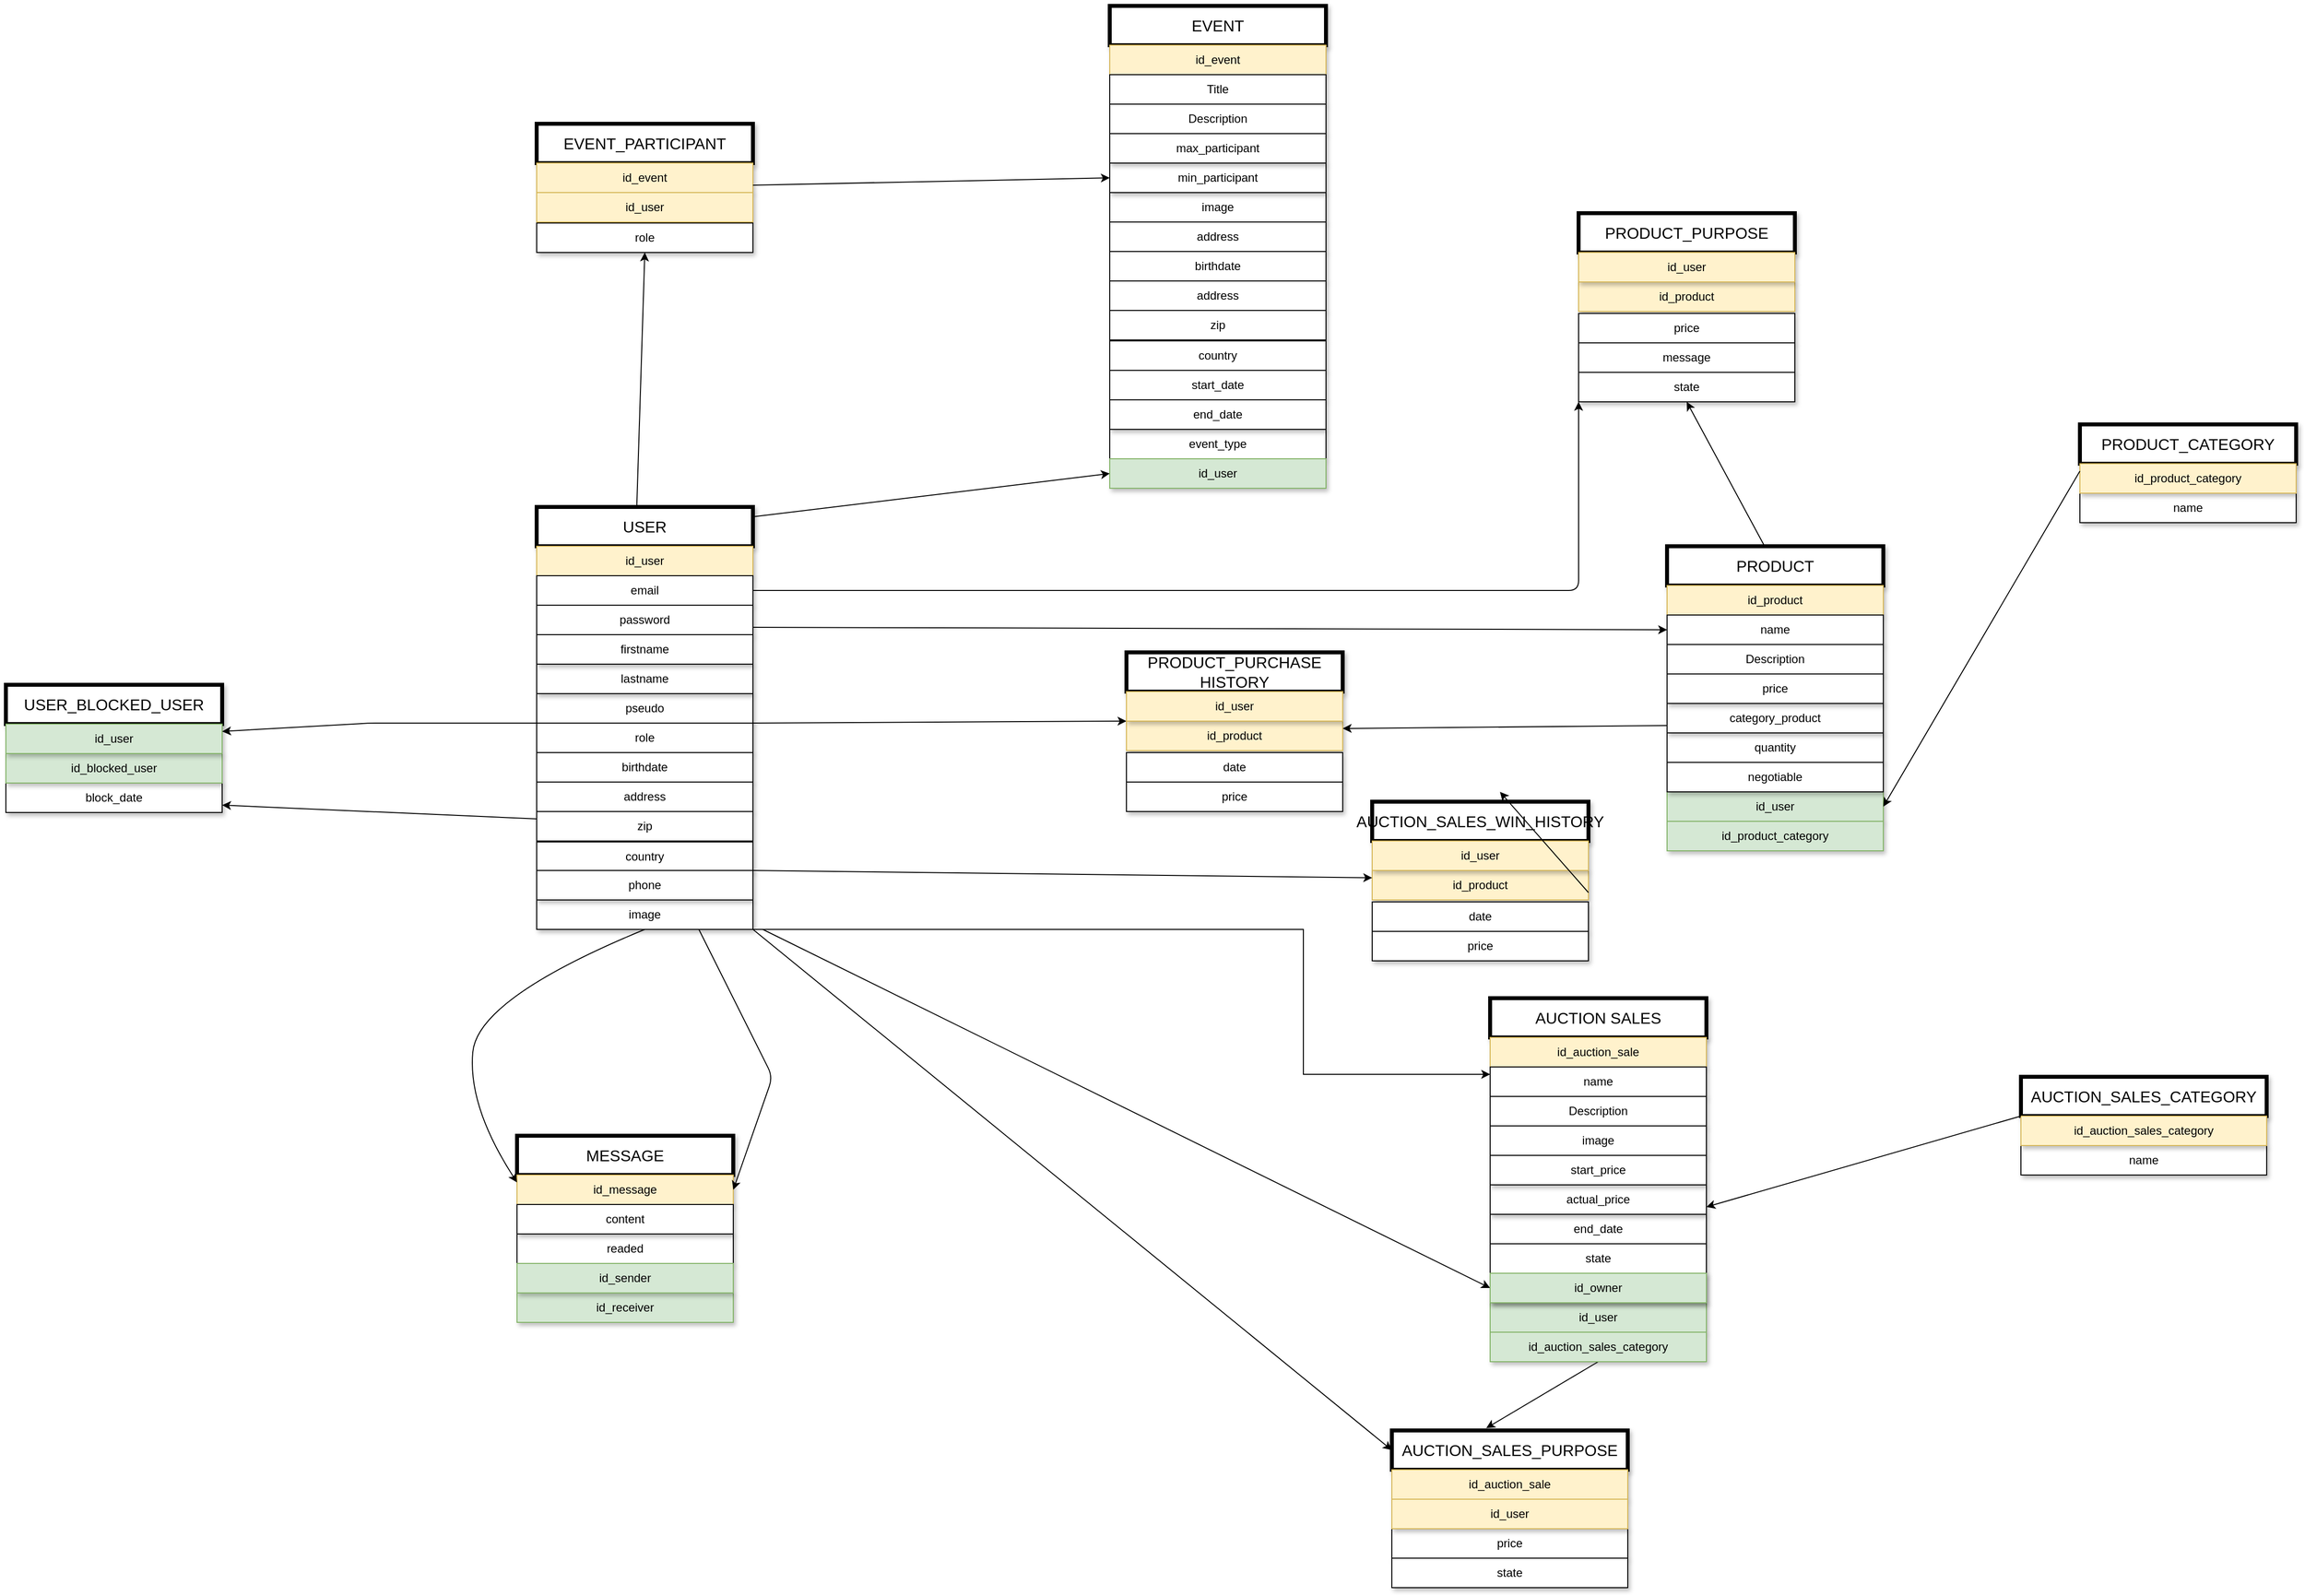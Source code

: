 <mxfile version="14.8.4" type="device"><diagram id="m1IcjvHiyg7mccm77Lt3" name="Page-1"><mxGraphModel dx="3985" dy="3019" grid="1" gridSize="10" guides="1" tooltips="1" connect="1" arrows="1" fold="1" page="1" pageScale="1" pageWidth="827" pageHeight="1169" math="0" shadow="0"><root><mxCell id="0"/><mxCell id="1" parent="0"/><mxCell id="6OERLZacnBWp6hnTtY0B-1" value="&lt;font style=&quot;font-size: 16px&quot;&gt;USER&lt;/font&gt;" style="whiteSpace=wrap;html=1;rounded=0;shadow=1;sketch=0;glass=0;strokeWidth=4;" parent="1" vertex="1"><mxGeometry x="-1410" y="-980" width="220" height="40" as="geometry"/></mxCell><mxCell id="6OERLZacnBWp6hnTtY0B-2" value="id_user" style="rounded=0;whiteSpace=wrap;html=1;shadow=1;glass=0;sketch=0;strokeWidth=1;fillColor=#fff2cc;strokeColor=#d6b656;" parent="1" vertex="1"><mxGeometry x="-1410" y="-940" width="220" height="30" as="geometry"/></mxCell><mxCell id="6OERLZacnBWp6hnTtY0B-3" value="pseudo" style="rounded=0;whiteSpace=wrap;html=1;shadow=1;glass=0;sketch=0;strokeWidth=1;" parent="1" vertex="1"><mxGeometry x="-1410" y="-790" width="220" height="30" as="geometry"/></mxCell><mxCell id="6OERLZacnBWp6hnTtY0B-4" value="lastname" style="rounded=0;whiteSpace=wrap;html=1;shadow=1;glass=0;sketch=0;strokeWidth=1;" parent="1" vertex="1"><mxGeometry x="-1410" y="-820" width="220" height="30" as="geometry"/></mxCell><mxCell id="6OERLZacnBWp6hnTtY0B-5" value="email" style="rounded=0;whiteSpace=wrap;html=1;shadow=1;glass=0;sketch=0;strokeWidth=1;" parent="1" vertex="1"><mxGeometry x="-1410" y="-910" width="220" height="30" as="geometry"/></mxCell><mxCell id="6OERLZacnBWp6hnTtY0B-6" value="password" style="rounded=0;whiteSpace=wrap;html=1;shadow=1;glass=0;sketch=0;strokeWidth=1;" parent="1" vertex="1"><mxGeometry x="-1410" y="-880" width="220" height="30" as="geometry"/></mxCell><mxCell id="6OERLZacnBWp6hnTtY0B-7" value="firstname" style="rounded=0;whiteSpace=wrap;html=1;shadow=1;glass=0;sketch=0;strokeWidth=1;" parent="1" vertex="1"><mxGeometry x="-1410" y="-850" width="220" height="30" as="geometry"/></mxCell><mxCell id="6OERLZacnBWp6hnTtY0B-8" value="role" style="rounded=0;whiteSpace=wrap;html=1;shadow=1;glass=0;sketch=0;strokeWidth=1;" parent="1" vertex="1"><mxGeometry x="-1410" y="-760" width="220" height="30" as="geometry"/></mxCell><mxCell id="6OERLZacnBWp6hnTtY0B-9" value="image" style="rounded=0;whiteSpace=wrap;html=1;shadow=1;glass=0;sketch=0;strokeWidth=1;" parent="1" vertex="1"><mxGeometry x="-1410" y="-580" width="220" height="30" as="geometry"/></mxCell><mxCell id="6OERLZacnBWp6hnTtY0B-10" value="birthdate" style="rounded=0;whiteSpace=wrap;html=1;shadow=1;glass=0;sketch=0;strokeWidth=1;" parent="1" vertex="1"><mxGeometry x="-1410" y="-730" width="220" height="30" as="geometry"/></mxCell><mxCell id="6OERLZacnBWp6hnTtY0B-11" value="address" style="rounded=0;whiteSpace=wrap;html=1;shadow=1;glass=0;sketch=0;strokeWidth=1;" parent="1" vertex="1"><mxGeometry x="-1410" y="-700" width="220" height="30" as="geometry"/></mxCell><mxCell id="6OERLZacnBWp6hnTtY0B-80" style="edgeStyle=orthogonalEdgeStyle;rounded=0;orthogonalLoop=1;jettySize=auto;html=1;exitX=1;exitY=0.25;exitDx=0;exitDy=0;entryX=0;entryY=0.25;entryDx=0;entryDy=0;" parent="1" source="6OERLZacnBWp6hnTtY0B-12" target="6OERLZacnBWp6hnTtY0B-45" edge="1"><mxGeometry relative="1" as="geometry"><Array as="points"><mxPoint x="-1190" y="-550"/><mxPoint x="-630" y="-550"/><mxPoint x="-630" y="-402"/></Array></mxGeometry></mxCell><mxCell id="6OERLZacnBWp6hnTtY0B-12" value="zip" style="rounded=0;whiteSpace=wrap;html=1;shadow=1;glass=0;sketch=0;strokeWidth=1;" parent="1" vertex="1"><mxGeometry x="-1410" y="-670" width="220" height="30" as="geometry"/></mxCell><mxCell id="6OERLZacnBWp6hnTtY0B-13" value="country" style="rounded=0;whiteSpace=wrap;html=1;shadow=1;glass=0;sketch=0;strokeWidth=1;" parent="1" vertex="1"><mxGeometry x="-1410" y="-639" width="220" height="30" as="geometry"/></mxCell><mxCell id="6OERLZacnBWp6hnTtY0B-14" value="phone" style="rounded=0;whiteSpace=wrap;html=1;shadow=1;glass=0;sketch=0;strokeWidth=1;" parent="1" vertex="1"><mxGeometry x="-1410" y="-610" width="220" height="30" as="geometry"/></mxCell><mxCell id="6OERLZacnBWp6hnTtY0B-15" value="&lt;font style=&quot;font-size: 16px&quot;&gt;EVENT&lt;/font&gt;" style="whiteSpace=wrap;html=1;rounded=0;shadow=1;sketch=0;glass=0;strokeWidth=4;" parent="1" vertex="1"><mxGeometry x="-827" y="-1490" width="220" height="40" as="geometry"/></mxCell><mxCell id="6OERLZacnBWp6hnTtY0B-16" value="id_event" style="rounded=0;whiteSpace=wrap;html=1;shadow=1;glass=0;sketch=0;strokeWidth=1;fillColor=#fff2cc;strokeColor=#d6b656;" parent="1" vertex="1"><mxGeometry x="-827" y="-1450" width="220" height="30" as="geometry"/></mxCell><mxCell id="6OERLZacnBWp6hnTtY0B-17" value="image" style="rounded=0;whiteSpace=wrap;html=1;shadow=1;glass=0;sketch=0;strokeWidth=1;" parent="1" vertex="1"><mxGeometry x="-827" y="-1300" width="220" height="30" as="geometry"/></mxCell><mxCell id="6OERLZacnBWp6hnTtY0B-18" value="min_participant" style="rounded=0;whiteSpace=wrap;html=1;shadow=1;glass=0;sketch=0;strokeWidth=1;" parent="1" vertex="1"><mxGeometry x="-827" y="-1330" width="220" height="30" as="geometry"/></mxCell><mxCell id="6OERLZacnBWp6hnTtY0B-19" value="Title" style="rounded=0;whiteSpace=wrap;html=1;shadow=1;glass=0;sketch=0;strokeWidth=1;" parent="1" vertex="1"><mxGeometry x="-827" y="-1420" width="220" height="30" as="geometry"/></mxCell><mxCell id="6OERLZacnBWp6hnTtY0B-20" value="Description" style="rounded=0;whiteSpace=wrap;html=1;shadow=1;glass=0;sketch=0;strokeWidth=1;" parent="1" vertex="1"><mxGeometry x="-827" y="-1390" width="220" height="30" as="geometry"/></mxCell><mxCell id="6OERLZacnBWp6hnTtY0B-21" value="max_participant" style="rounded=0;whiteSpace=wrap;html=1;shadow=1;glass=0;sketch=0;strokeWidth=1;" parent="1" vertex="1"><mxGeometry x="-827" y="-1360" width="220" height="30" as="geometry"/></mxCell><mxCell id="6OERLZacnBWp6hnTtY0B-22" value="address" style="rounded=0;whiteSpace=wrap;html=1;shadow=1;glass=0;sketch=0;strokeWidth=1;" parent="1" vertex="1"><mxGeometry x="-827" y="-1270" width="220" height="30" as="geometry"/></mxCell><mxCell id="6OERLZacnBWp6hnTtY0B-24" value="birthdate" style="rounded=0;whiteSpace=wrap;html=1;shadow=1;glass=0;sketch=0;strokeWidth=1;" parent="1" vertex="1"><mxGeometry x="-827" y="-1240" width="220" height="30" as="geometry"/></mxCell><mxCell id="6OERLZacnBWp6hnTtY0B-25" value="address" style="rounded=0;whiteSpace=wrap;html=1;shadow=1;glass=0;sketch=0;strokeWidth=1;" parent="1" vertex="1"><mxGeometry x="-827" y="-1210" width="220" height="30" as="geometry"/></mxCell><mxCell id="6OERLZacnBWp6hnTtY0B-26" value="zip" style="rounded=0;whiteSpace=wrap;html=1;shadow=1;glass=0;sketch=0;strokeWidth=1;" parent="1" vertex="1"><mxGeometry x="-827" y="-1180" width="220" height="30" as="geometry"/></mxCell><mxCell id="6OERLZacnBWp6hnTtY0B-27" value="country" style="rounded=0;whiteSpace=wrap;html=1;shadow=1;glass=0;sketch=0;strokeWidth=1;" parent="1" vertex="1"><mxGeometry x="-827" y="-1149" width="220" height="30" as="geometry"/></mxCell><mxCell id="6OERLZacnBWp6hnTtY0B-29" value="&lt;font style=&quot;font-size: 16px&quot;&gt;PRODUCT&lt;/font&gt;" style="whiteSpace=wrap;html=1;rounded=0;shadow=1;sketch=0;glass=0;strokeWidth=4;" parent="1" vertex="1"><mxGeometry x="-260" y="-940" width="220" height="40" as="geometry"/></mxCell><mxCell id="6OERLZacnBWp6hnTtY0B-30" value="id_product" style="rounded=0;whiteSpace=wrap;html=1;shadow=1;glass=0;sketch=0;strokeWidth=1;fillColor=#fff2cc;strokeColor=#d6b656;" parent="1" vertex="1"><mxGeometry x="-260" y="-900" width="220" height="30" as="geometry"/></mxCell><mxCell id="6OERLZacnBWp6hnTtY0B-31" value="quantity" style="rounded=0;whiteSpace=wrap;html=1;shadow=1;glass=0;sketch=0;strokeWidth=1;" parent="1" vertex="1"><mxGeometry x="-260" y="-750" width="220" height="30" as="geometry"/></mxCell><mxCell id="6OERLZacnBWp6hnTtY0B-32" value="category_product" style="rounded=0;whiteSpace=wrap;html=1;shadow=1;glass=0;sketch=0;strokeWidth=1;" parent="1" vertex="1"><mxGeometry x="-260" y="-780" width="220" height="30" as="geometry"/></mxCell><mxCell id="6OERLZacnBWp6hnTtY0B-33" value="name" style="rounded=0;whiteSpace=wrap;html=1;shadow=1;glass=0;sketch=0;strokeWidth=1;" parent="1" vertex="1"><mxGeometry x="-260" y="-870" width="220" height="30" as="geometry"/></mxCell><mxCell id="6OERLZacnBWp6hnTtY0B-34" value="Description" style="rounded=0;whiteSpace=wrap;html=1;shadow=1;glass=0;sketch=0;strokeWidth=1;" parent="1" vertex="1"><mxGeometry x="-260" y="-840" width="220" height="30" as="geometry"/></mxCell><mxCell id="6OERLZacnBWp6hnTtY0B-35" value="price" style="rounded=0;whiteSpace=wrap;html=1;shadow=1;glass=0;sketch=0;strokeWidth=1;" parent="1" vertex="1"><mxGeometry x="-260" y="-810" width="220" height="30" as="geometry"/></mxCell><mxCell id="6OERLZacnBWp6hnTtY0B-41" value="&lt;span style=&quot;font-size: 16px&quot;&gt;AUCTION SALES&lt;/span&gt;" style="whiteSpace=wrap;html=1;rounded=0;shadow=1;sketch=0;glass=0;strokeWidth=4;" parent="1" vertex="1"><mxGeometry x="-440" y="-480" width="220" height="40" as="geometry"/></mxCell><mxCell id="6OERLZacnBWp6hnTtY0B-42" value="id_auction_sale" style="rounded=0;whiteSpace=wrap;html=1;shadow=1;glass=0;sketch=0;strokeWidth=1;fillColor=#fff2cc;strokeColor=#d6b656;" parent="1" vertex="1"><mxGeometry x="-440" y="-440" width="220" height="30" as="geometry"/></mxCell><mxCell id="6OERLZacnBWp6hnTtY0B-43" value="end_date" style="rounded=0;whiteSpace=wrap;html=1;shadow=1;glass=0;sketch=0;strokeWidth=1;" parent="1" vertex="1"><mxGeometry x="-440" y="-260" width="220" height="30" as="geometry"/></mxCell><mxCell id="6OERLZacnBWp6hnTtY0B-45" value="name" style="rounded=0;whiteSpace=wrap;html=1;shadow=1;glass=0;sketch=0;strokeWidth=1;" parent="1" vertex="1"><mxGeometry x="-440" y="-410" width="220" height="30" as="geometry"/></mxCell><mxCell id="6OERLZacnBWp6hnTtY0B-46" value="Description" style="rounded=0;whiteSpace=wrap;html=1;shadow=1;glass=0;sketch=0;strokeWidth=1;" parent="1" vertex="1"><mxGeometry x="-440" y="-380" width="220" height="30" as="geometry"/></mxCell><mxCell id="6OERLZacnBWp6hnTtY0B-47" value="actual_price" style="rounded=0;whiteSpace=wrap;html=1;shadow=1;glass=0;sketch=0;strokeWidth=1;" parent="1" vertex="1"><mxGeometry x="-440" y="-290" width="220" height="30" as="geometry"/></mxCell><mxCell id="6OERLZacnBWp6hnTtY0B-48" value="start_date" style="rounded=0;whiteSpace=wrap;html=1;shadow=1;glass=0;sketch=0;strokeWidth=1;" parent="1" vertex="1"><mxGeometry x="-827" y="-1119" width="220" height="30" as="geometry"/></mxCell><mxCell id="6OERLZacnBWp6hnTtY0B-49" value="event_type" style="rounded=0;whiteSpace=wrap;html=1;shadow=1;glass=0;sketch=0;strokeWidth=1;" parent="1" vertex="1"><mxGeometry x="-827" y="-1059" width="220" height="30" as="geometry"/></mxCell><mxCell id="6OERLZacnBWp6hnTtY0B-50" value="end_date" style="rounded=0;whiteSpace=wrap;html=1;shadow=1;glass=0;sketch=0;strokeWidth=1;" parent="1" vertex="1"><mxGeometry x="-827" y="-1089" width="220" height="30" as="geometry"/></mxCell><mxCell id="6OERLZacnBWp6hnTtY0B-51" value="&lt;span style=&quot;font-size: 16px&quot;&gt;MESSAGE&lt;/span&gt;" style="whiteSpace=wrap;html=1;rounded=0;shadow=1;sketch=0;glass=0;strokeWidth=4;" parent="1" vertex="1"><mxGeometry x="-1430" y="-340" width="220" height="40" as="geometry"/></mxCell><mxCell id="6OERLZacnBWp6hnTtY0B-52" value="id_message" style="rounded=0;whiteSpace=wrap;html=1;shadow=1;glass=0;sketch=0;strokeWidth=1;fillColor=#fff2cc;strokeColor=#d6b656;" parent="1" vertex="1"><mxGeometry x="-1430" y="-300" width="220" height="30" as="geometry"/></mxCell><mxCell id="6OERLZacnBWp6hnTtY0B-53" value="readed" style="rounded=0;whiteSpace=wrap;html=1;shadow=1;glass=0;sketch=0;strokeWidth=1;" parent="1" vertex="1"><mxGeometry x="-1430" y="-240" width="220" height="30" as="geometry"/></mxCell><mxCell id="6OERLZacnBWp6hnTtY0B-55" value="content" style="rounded=0;whiteSpace=wrap;html=1;shadow=1;glass=0;sketch=0;strokeWidth=1;" parent="1" vertex="1"><mxGeometry x="-1430" y="-270" width="220" height="30" as="geometry"/></mxCell><mxCell id="6OERLZacnBWp6hnTtY0B-67" value="id_user" style="rounded=0;whiteSpace=wrap;html=1;shadow=1;glass=0;sketch=0;strokeWidth=1;fillColor=#d5e8d4;strokeColor=#82b366;" parent="1" vertex="1"><mxGeometry x="-440" y="-170" width="220" height="30" as="geometry"/></mxCell><mxCell id="6OERLZacnBWp6hnTtY0B-69" value="id_user" style="rounded=0;whiteSpace=wrap;html=1;shadow=1;glass=0;sketch=0;strokeWidth=1;fillColor=#d5e8d4;strokeColor=#82b366;" parent="1" vertex="1"><mxGeometry x="-260" y="-690" width="220" height="30" as="geometry"/></mxCell><mxCell id="6OERLZacnBWp6hnTtY0B-70" value="id_user" style="rounded=0;whiteSpace=wrap;html=1;shadow=1;glass=0;sketch=0;strokeWidth=1;fillColor=#d5e8d4;strokeColor=#82b366;" parent="1" vertex="1"><mxGeometry x="-827" y="-1029" width="220" height="30" as="geometry"/></mxCell><mxCell id="6OERLZacnBWp6hnTtY0B-76" value="id_receiver" style="rounded=0;whiteSpace=wrap;html=1;shadow=1;glass=0;sketch=0;strokeWidth=1;fillColor=#d5e8d4;strokeColor=#82b366;" parent="1" vertex="1"><mxGeometry x="-1430" y="-180" width="220" height="30" as="geometry"/></mxCell><mxCell id="6OERLZacnBWp6hnTtY0B-77" value="" style="curved=1;endArrow=classic;html=1;exitX=0.5;exitY=1;exitDx=0;exitDy=0;entryX=0;entryY=0.25;entryDx=0;entryDy=0;" parent="1" source="6OERLZacnBWp6hnTtY0B-9" target="6OERLZacnBWp6hnTtY0B-52" edge="1"><mxGeometry width="50" height="50" relative="1" as="geometry"><mxPoint x="-610" y="-290" as="sourcePoint"/><mxPoint x="-560" y="-340" as="targetPoint"/><Array as="points"><mxPoint x="-1470" y="-480"/><mxPoint x="-1480" y="-370"/></Array></mxGeometry></mxCell><mxCell id="6OERLZacnBWp6hnTtY0B-78" value="" style="endArrow=classic;html=1;entryX=1;entryY=0.5;entryDx=0;entryDy=0;exitX=0.75;exitY=1;exitDx=0;exitDy=0;" parent="1" source="6OERLZacnBWp6hnTtY0B-9" target="6OERLZacnBWp6hnTtY0B-52" edge="1"><mxGeometry width="50" height="50" relative="1" as="geometry"><mxPoint x="-610" y="-290" as="sourcePoint"/><mxPoint x="-560" y="-340" as="targetPoint"/><Array as="points"><mxPoint x="-1170" y="-400"/></Array></mxGeometry></mxCell><mxCell id="6OERLZacnBWp6hnTtY0B-81" value="" style="endArrow=classic;html=1;entryX=0;entryY=0.5;entryDx=0;entryDy=0;" parent="1" target="6OERLZacnBWp6hnTtY0B-82" edge="1"><mxGeometry width="50" height="50" relative="1" as="geometry"><mxPoint x="-1190" y="-550" as="sourcePoint"/><mxPoint x="-440" y="-100" as="targetPoint"/></mxGeometry></mxCell><mxCell id="6OERLZacnBWp6hnTtY0B-82" value="&lt;span style=&quot;font-size: 16px&quot;&gt;AUCTION_SALES_PURPOSE&lt;/span&gt;" style="whiteSpace=wrap;html=1;rounded=0;shadow=1;sketch=0;glass=0;strokeWidth=4;" parent="1" vertex="1"><mxGeometry x="-540" y="-40" width="240" height="40" as="geometry"/></mxCell><mxCell id="6OERLZacnBWp6hnTtY0B-83" value="id_auction_sale" style="rounded=0;whiteSpace=wrap;html=1;shadow=1;glass=0;sketch=0;strokeWidth=1;fillColor=#fff2cc;strokeColor=#d6b656;" parent="1" vertex="1"><mxGeometry x="-540" width="240" height="30" as="geometry"/></mxCell><mxCell id="6OERLZacnBWp6hnTtY0B-85" value="price" style="rounded=0;whiteSpace=wrap;html=1;shadow=1;glass=0;sketch=0;strokeWidth=1;" parent="1" vertex="1"><mxGeometry x="-540" y="60" width="240" height="30" as="geometry"/></mxCell><mxCell id="6OERLZacnBWp6hnTtY0B-88" value="id_user" style="rounded=0;whiteSpace=wrap;html=1;shadow=1;glass=0;sketch=0;strokeWidth=1;fillColor=#fff2cc;strokeColor=#d6b656;" parent="1" vertex="1"><mxGeometry x="-540" y="30" width="240" height="30" as="geometry"/></mxCell><mxCell id="6OERLZacnBWp6hnTtY0B-91" value="" style="endArrow=classic;html=1;entryX=0.4;entryY=-0.058;entryDx=0;entryDy=0;entryPerimeter=0;exitX=0.5;exitY=1;exitDx=0;exitDy=0;" parent="1" source="iyEhmxbgjmpNj1xypebS-27" target="6OERLZacnBWp6hnTtY0B-82" edge="1"><mxGeometry width="50" height="50" relative="1" as="geometry"><mxPoint x="-430" y="-60" as="sourcePoint"/><mxPoint x="-660" y="-140" as="targetPoint"/><Array as="points"/></mxGeometry></mxCell><mxCell id="6OERLZacnBWp6hnTtY0B-92" value="" style="endArrow=classic;html=1;exitX=1;exitY=0.75;exitDx=0;exitDy=0;entryX=0;entryY=0.5;entryDx=0;entryDy=0;" parent="1" source="6OERLZacnBWp6hnTtY0B-6" target="6OERLZacnBWp6hnTtY0B-33" edge="1"><mxGeometry width="50" height="50" relative="1" as="geometry"><mxPoint x="-610" y="-520" as="sourcePoint"/><mxPoint x="-560" y="-570" as="targetPoint"/></mxGeometry></mxCell><mxCell id="6OERLZacnBWp6hnTtY0B-93" value="&lt;font style=&quot;font-size: 16px&quot;&gt;EVENT_PARTICIPANT&lt;/font&gt;" style="whiteSpace=wrap;html=1;rounded=0;shadow=1;sketch=0;glass=0;strokeWidth=4;" parent="1" vertex="1"><mxGeometry x="-1410" y="-1370" width="220" height="40" as="geometry"/></mxCell><mxCell id="6OERLZacnBWp6hnTtY0B-94" value="id_event" style="rounded=0;whiteSpace=wrap;html=1;shadow=1;glass=0;sketch=0;strokeWidth=1;fillColor=#fff2cc;strokeColor=#d6b656;" parent="1" vertex="1"><mxGeometry x="-1410" y="-1330" width="220" height="30" as="geometry"/></mxCell><mxCell id="6OERLZacnBWp6hnTtY0B-98" value="id_user" style="rounded=0;whiteSpace=wrap;html=1;shadow=1;glass=0;sketch=0;strokeWidth=1;fillColor=#fff2cc;strokeColor=#d6b656;" parent="1" vertex="1"><mxGeometry x="-1410" y="-1300" width="220" height="30" as="geometry"/></mxCell><mxCell id="6OERLZacnBWp6hnTtY0B-99" value="" style="endArrow=classic;html=1;exitX=0.463;exitY=-0.035;exitDx=0;exitDy=0;exitPerimeter=0;entryX=0.5;entryY=1;entryDx=0;entryDy=0;" parent="1" source="6OERLZacnBWp6hnTtY0B-1" target="iyEhmxbgjmpNj1xypebS-1" edge="1"><mxGeometry width="50" height="50" relative="1" as="geometry"><mxPoint x="-1160" y="-1130" as="sourcePoint"/><mxPoint x="-1110" y="-1180" as="targetPoint"/></mxGeometry></mxCell><mxCell id="6OERLZacnBWp6hnTtY0B-100" value="" style="endArrow=classic;html=1;exitX=1;exitY=0.75;exitDx=0;exitDy=0;entryX=0;entryY=0.5;entryDx=0;entryDy=0;" parent="1" source="6OERLZacnBWp6hnTtY0B-94" target="6OERLZacnBWp6hnTtY0B-18" edge="1"><mxGeometry width="50" height="50" relative="1" as="geometry"><mxPoint x="-1160" y="-1130" as="sourcePoint"/><mxPoint x="-810" y="-1307" as="targetPoint"/></mxGeometry></mxCell><mxCell id="6OERLZacnBWp6hnTtY0B-101" value="&lt;font style=&quot;font-size: 16px&quot;&gt;PRODUCT_PURPOSE&lt;/font&gt;" style="whiteSpace=wrap;html=1;rounded=0;shadow=1;sketch=0;glass=0;strokeWidth=4;" parent="1" vertex="1"><mxGeometry x="-350" y="-1279" width="220" height="40" as="geometry"/></mxCell><mxCell id="6OERLZacnBWp6hnTtY0B-102" value="id_product" style="rounded=0;whiteSpace=wrap;html=1;shadow=1;glass=0;sketch=0;strokeWidth=1;fillColor=#fff2cc;strokeColor=#d6b656;" parent="1" vertex="1"><mxGeometry x="-350" y="-1209" width="220" height="30" as="geometry"/></mxCell><mxCell id="6OERLZacnBWp6hnTtY0B-105" value="price" style="rounded=0;whiteSpace=wrap;html=1;shadow=1;glass=0;sketch=0;strokeWidth=1;" parent="1" vertex="1"><mxGeometry x="-350" y="-1177" width="220" height="30" as="geometry"/></mxCell><mxCell id="6OERLZacnBWp6hnTtY0B-106" value="message" style="rounded=0;whiteSpace=wrap;html=1;shadow=1;glass=0;sketch=0;strokeWidth=1;" parent="1" vertex="1"><mxGeometry x="-350" y="-1147" width="220" height="30" as="geometry"/></mxCell><mxCell id="6OERLZacnBWp6hnTtY0B-109" value="id_user" style="rounded=0;whiteSpace=wrap;html=1;shadow=1;glass=0;sketch=0;strokeWidth=1;fillColor=#fff2cc;strokeColor=#d6b656;" parent="1" vertex="1"><mxGeometry x="-350" y="-1239" width="220" height="30" as="geometry"/></mxCell><mxCell id="6OERLZacnBWp6hnTtY0B-110" value="" style="endArrow=classic;html=1;exitX=1;exitY=0.5;exitDx=0;exitDy=0;entryX=0;entryY=1;entryDx=0;entryDy=0;" parent="1" source="6OERLZacnBWp6hnTtY0B-5" target="6OERLZacnBWp6hnTtY0B-112" edge="1"><mxGeometry width="50" height="50" relative="1" as="geometry"><mxPoint x="-580" y="-890" as="sourcePoint"/><mxPoint x="-350" y="-1080" as="targetPoint"/><Array as="points"><mxPoint x="-350" y="-895"/><mxPoint x="-350" y="-990"/></Array></mxGeometry></mxCell><mxCell id="6OERLZacnBWp6hnTtY0B-111" value="" style="endArrow=classic;html=1;entryX=0.5;entryY=1;entryDx=0;entryDy=0;" parent="1" source="6OERLZacnBWp6hnTtY0B-29" target="6OERLZacnBWp6hnTtY0B-112" edge="1"><mxGeometry width="50" height="50" relative="1" as="geometry"><mxPoint x="-185" y="-1070" as="sourcePoint"/><mxPoint x="-530" y="-940" as="targetPoint"/></mxGeometry></mxCell><mxCell id="6OERLZacnBWp6hnTtY0B-112" value="state" style="rounded=0;whiteSpace=wrap;html=1;shadow=1;glass=0;sketch=0;strokeWidth=1;" parent="1" vertex="1"><mxGeometry x="-350" y="-1117" width="220" height="30" as="geometry"/></mxCell><mxCell id="6OERLZacnBWp6hnTtY0B-114" value="negotiable" style="rounded=0;whiteSpace=wrap;html=1;shadow=1;glass=0;sketch=0;strokeWidth=1;" parent="1" vertex="1"><mxGeometry x="-260" y="-720" width="220" height="30" as="geometry"/></mxCell><mxCell id="6OERLZacnBWp6hnTtY0B-116" value="id_sender" style="rounded=0;whiteSpace=wrap;html=1;shadow=1;glass=0;sketch=0;strokeWidth=1;fillColor=#d5e8d4;strokeColor=#82b366;" parent="1" vertex="1"><mxGeometry x="-1430" y="-210" width="220" height="30" as="geometry"/></mxCell><mxCell id="6OERLZacnBWp6hnTtY0B-118" value="" style="endArrow=classic;html=1;exitX=1;exitY=0.25;exitDx=0;exitDy=0;entryX=0;entryY=0.5;entryDx=0;entryDy=0;" parent="1" source="6OERLZacnBWp6hnTtY0B-1" target="6OERLZacnBWp6hnTtY0B-70" edge="1"><mxGeometry width="50" height="50" relative="1" as="geometry"><mxPoint x="-780" y="-980" as="sourcePoint"/><mxPoint x="-830" y="-1010" as="targetPoint"/></mxGeometry></mxCell><mxCell id="iyEhmxbgjmpNj1xypebS-1" value="role" style="rounded=0;whiteSpace=wrap;html=1;shadow=1;glass=0;sketch=0;strokeWidth=1;" parent="1" vertex="1"><mxGeometry x="-1410" y="-1269" width="220" height="30" as="geometry"/></mxCell><mxCell id="iyEhmxbgjmpNj1xypebS-2" value="state" style="rounded=0;whiteSpace=wrap;html=1;shadow=1;glass=0;sketch=0;strokeWidth=1;" parent="1" vertex="1"><mxGeometry x="-540" y="90" width="240" height="30" as="geometry"/></mxCell><mxCell id="iyEhmxbgjmpNj1xypebS-3" value="image" style="rounded=0;whiteSpace=wrap;html=1;shadow=1;glass=0;sketch=0;strokeWidth=1;" parent="1" vertex="1"><mxGeometry x="-440" y="-350" width="220" height="30" as="geometry"/></mxCell><mxCell id="iyEhmxbgjmpNj1xypebS-4" value="start_price" style="rounded=0;whiteSpace=wrap;html=1;shadow=1;glass=0;sketch=0;strokeWidth=1;" parent="1" vertex="1"><mxGeometry x="-440" y="-320" width="220" height="30" as="geometry"/></mxCell><mxCell id="iyEhmxbgjmpNj1xypebS-5" value="state" style="rounded=0;whiteSpace=wrap;html=1;shadow=1;glass=0;sketch=0;strokeWidth=1;" parent="1" vertex="1"><mxGeometry x="-440" y="-230" width="220" height="30" as="geometry"/></mxCell><mxCell id="iyEhmxbgjmpNj1xypebS-6" value="current_owner" style="rounded=0;whiteSpace=wrap;html=1;shadow=1;glass=0;sketch=0;strokeWidth=1;" parent="1" vertex="1"><mxGeometry x="-440" y="-200" width="220" height="30" as="geometry"/></mxCell><mxCell id="iyEhmxbgjmpNj1xypebS-7" value="" style="endArrow=classic;html=1;entryX=0;entryY=0.5;entryDx=0;entryDy=0;" parent="1" target="iyEhmxbgjmpNj1xypebS-6" edge="1"><mxGeometry width="50" height="50" relative="1" as="geometry"><mxPoint x="-1180" y="-550" as="sourcePoint"/><mxPoint x="-730" y="-340" as="targetPoint"/></mxGeometry></mxCell><mxCell id="iyEhmxbgjmpNj1xypebS-8" value="id_owner" style="rounded=0;whiteSpace=wrap;html=1;shadow=1;glass=0;sketch=0;strokeWidth=1;fillColor=#d5e8d4;strokeColor=#82b366;" parent="1" vertex="1"><mxGeometry x="-440" y="-200" width="220" height="30" as="geometry"/></mxCell><mxCell id="iyEhmxbgjmpNj1xypebS-9" value="&lt;font style=&quot;font-size: 16px&quot;&gt;PRODUCT_CATEGORY&lt;/font&gt;" style="whiteSpace=wrap;html=1;rounded=0;shadow=1;sketch=0;glass=0;strokeWidth=4;" parent="1" vertex="1"><mxGeometry x="160" y="-1064" width="220" height="40" as="geometry"/></mxCell><mxCell id="iyEhmxbgjmpNj1xypebS-11" value="name" style="rounded=0;whiteSpace=wrap;html=1;shadow=1;glass=0;sketch=0;strokeWidth=1;" parent="1" vertex="1"><mxGeometry x="160" y="-994" width="220" height="30" as="geometry"/></mxCell><mxCell id="iyEhmxbgjmpNj1xypebS-13" value="id_product_category" style="rounded=0;whiteSpace=wrap;html=1;shadow=1;glass=0;sketch=0;strokeWidth=1;fillColor=#fff2cc;strokeColor=#d6b656;" parent="1" vertex="1"><mxGeometry x="160" y="-1024" width="220" height="30" as="geometry"/></mxCell><mxCell id="iyEhmxbgjmpNj1xypebS-15" value="&lt;font style=&quot;font-size: 16px&quot;&gt;AUCTION_SALES_CATEGORY&lt;/font&gt;" style="whiteSpace=wrap;html=1;rounded=0;shadow=1;sketch=0;glass=0;strokeWidth=4;" parent="1" vertex="1"><mxGeometry x="100" y="-400" width="250" height="40" as="geometry"/></mxCell><mxCell id="iyEhmxbgjmpNj1xypebS-16" value="name" style="rounded=0;whiteSpace=wrap;html=1;shadow=1;glass=0;sketch=0;strokeWidth=1;" parent="1" vertex="1"><mxGeometry x="100" y="-330" width="250" height="30" as="geometry"/></mxCell><mxCell id="iyEhmxbgjmpNj1xypebS-17" value="id_auction_sales_category" style="rounded=0;whiteSpace=wrap;html=1;shadow=1;glass=0;sketch=0;strokeWidth=1;fillColor=#fff2cc;strokeColor=#d6b656;" parent="1" vertex="1"><mxGeometry x="100" y="-360" width="250" height="30" as="geometry"/></mxCell><mxCell id="iyEhmxbgjmpNj1xypebS-18" value="&lt;span style=&quot;font-size: 16px&quot;&gt;USER_BLOCKED_USER&lt;/span&gt;" style="whiteSpace=wrap;html=1;rounded=0;shadow=1;sketch=0;glass=0;strokeWidth=4;" parent="1" vertex="1"><mxGeometry x="-1950" y="-799" width="220" height="40" as="geometry"/></mxCell><mxCell id="iyEhmxbgjmpNj1xypebS-20" value="block_date" style="rounded=0;whiteSpace=wrap;html=1;shadow=1;glass=0;sketch=0;strokeWidth=1;" parent="1" vertex="1"><mxGeometry x="-1950" y="-699" width="220" height="30" as="geometry"/></mxCell><mxCell id="iyEhmxbgjmpNj1xypebS-22" value="id_blocked_user" style="rounded=0;whiteSpace=wrap;html=1;shadow=1;glass=0;sketch=0;strokeWidth=1;fillColor=#d5e8d4;strokeColor=#82b366;" parent="1" vertex="1"><mxGeometry x="-1950" y="-729" width="220" height="30" as="geometry"/></mxCell><mxCell id="iyEhmxbgjmpNj1xypebS-23" value="id_user" style="rounded=0;whiteSpace=wrap;html=1;shadow=1;glass=0;sketch=0;strokeWidth=1;fillColor=#d5e8d4;strokeColor=#82b366;" parent="1" vertex="1"><mxGeometry x="-1950" y="-759" width="220" height="30" as="geometry"/></mxCell><mxCell id="iyEhmxbgjmpNj1xypebS-24" value="" style="endArrow=classic;html=1;entryX=1;entryY=0.25;entryDx=0;entryDy=0;exitX=0;exitY=1;exitDx=0;exitDy=0;" parent="1" source="6OERLZacnBWp6hnTtY0B-3" target="iyEhmxbgjmpNj1xypebS-23" edge="1"><mxGeometry width="50" height="50" relative="1" as="geometry"><mxPoint x="-1150" y="-620" as="sourcePoint"/><mxPoint x="-1100" y="-670" as="targetPoint"/><Array as="points"><mxPoint x="-1580" y="-760"/></Array></mxGeometry></mxCell><mxCell id="iyEhmxbgjmpNj1xypebS-25" value="" style="endArrow=classic;html=1;exitX=0;exitY=0.25;exitDx=0;exitDy=0;entryX=1;entryY=0.75;entryDx=0;entryDy=0;" parent="1" source="6OERLZacnBWp6hnTtY0B-12" target="iyEhmxbgjmpNj1xypebS-20" edge="1"><mxGeometry width="50" height="50" relative="1" as="geometry"><mxPoint x="-1150" y="-620" as="sourcePoint"/><mxPoint x="-1100" y="-670" as="targetPoint"/></mxGeometry></mxCell><mxCell id="iyEhmxbgjmpNj1xypebS-26" value="" style="endArrow=classic;html=1;exitX=0;exitY=0;exitDx=0;exitDy=0;entryX=1;entryY=0.75;entryDx=0;entryDy=0;" parent="1" source="iyEhmxbgjmpNj1xypebS-17" target="6OERLZacnBWp6hnTtY0B-47" edge="1"><mxGeometry width="50" height="50" relative="1" as="geometry"><mxPoint x="-400" y="-420" as="sourcePoint"/><mxPoint x="-350" y="-470" as="targetPoint"/></mxGeometry></mxCell><mxCell id="iyEhmxbgjmpNj1xypebS-27" value="id_auction_sales_category" style="rounded=0;whiteSpace=wrap;html=1;shadow=1;glass=0;sketch=0;strokeWidth=1;fillColor=#d5e8d4;strokeColor=#82b366;" parent="1" vertex="1"><mxGeometry x="-440" y="-140" width="220" height="30" as="geometry"/></mxCell><mxCell id="iyEhmxbgjmpNj1xypebS-28" value="id_product_category" style="rounded=0;whiteSpace=wrap;html=1;shadow=1;glass=0;sketch=0;strokeWidth=1;fillColor=#d5e8d4;strokeColor=#82b366;" parent="1" vertex="1"><mxGeometry x="-260" y="-660" width="220" height="30" as="geometry"/></mxCell><mxCell id="iyEhmxbgjmpNj1xypebS-29" value="" style="endArrow=classic;html=1;exitX=0;exitY=0.25;exitDx=0;exitDy=0;entryX=1;entryY=0.5;entryDx=0;entryDy=0;" parent="1" source="iyEhmxbgjmpNj1xypebS-13" target="6OERLZacnBWp6hnTtY0B-69" edge="1"><mxGeometry width="50" height="50" relative="1" as="geometry"><mxPoint x="-400" y="-840" as="sourcePoint"/><mxPoint x="-350" y="-890" as="targetPoint"/></mxGeometry></mxCell><mxCell id="2xKaB20tJO5I-pwCW4bx-1" value="" style="endArrow=classic;html=1;exitX=1;exitY=0;exitDx=0;exitDy=0;entryX=0;entryY=0;entryDx=0;entryDy=0;" edge="1" parent="1" source="6OERLZacnBWp6hnTtY0B-8" target="2xKaB20tJO5I-pwCW4bx-3"><mxGeometry width="50" height="50" relative="1" as="geometry"><mxPoint x="-650" y="-740" as="sourcePoint"/><mxPoint x="-820" y="-757" as="targetPoint"/></mxGeometry></mxCell><mxCell id="2xKaB20tJO5I-pwCW4bx-2" value="&lt;font style=&quot;font-size: 16px&quot;&gt;PRODUCT_PURCHASE HISTORY&lt;/font&gt;" style="whiteSpace=wrap;html=1;rounded=0;shadow=1;sketch=0;glass=0;strokeWidth=4;" vertex="1" parent="1"><mxGeometry x="-810" y="-832" width="220" height="40" as="geometry"/></mxCell><mxCell id="2xKaB20tJO5I-pwCW4bx-3" value="id_product" style="rounded=0;whiteSpace=wrap;html=1;shadow=1;glass=0;sketch=0;strokeWidth=1;fillColor=#fff2cc;strokeColor=#d6b656;" vertex="1" parent="1"><mxGeometry x="-810" y="-762" width="220" height="30" as="geometry"/></mxCell><mxCell id="2xKaB20tJO5I-pwCW4bx-4" value="date" style="rounded=0;whiteSpace=wrap;html=1;shadow=1;glass=0;sketch=0;strokeWidth=1;" vertex="1" parent="1"><mxGeometry x="-810" y="-730" width="220" height="30" as="geometry"/></mxCell><mxCell id="2xKaB20tJO5I-pwCW4bx-5" value="price" style="rounded=0;whiteSpace=wrap;html=1;shadow=1;glass=0;sketch=0;strokeWidth=1;" vertex="1" parent="1"><mxGeometry x="-810" y="-700" width="220" height="30" as="geometry"/></mxCell><mxCell id="2xKaB20tJO5I-pwCW4bx-6" value="id_user" style="rounded=0;whiteSpace=wrap;html=1;shadow=1;glass=0;sketch=0;strokeWidth=1;fillColor=#fff2cc;strokeColor=#d6b656;" vertex="1" parent="1"><mxGeometry x="-810" y="-792" width="220" height="30" as="geometry"/></mxCell><mxCell id="2xKaB20tJO5I-pwCW4bx-8" value="&lt;span style=&quot;font-size: 16px&quot;&gt;AUCTION_SALES_WIN_HISTORY&lt;/span&gt;" style="whiteSpace=wrap;html=1;rounded=0;shadow=1;sketch=0;glass=0;strokeWidth=4;" vertex="1" parent="1"><mxGeometry x="-560" y="-680" width="220" height="40" as="geometry"/></mxCell><mxCell id="2xKaB20tJO5I-pwCW4bx-9" value="id_product" style="rounded=0;whiteSpace=wrap;html=1;shadow=1;glass=0;sketch=0;strokeWidth=1;fillColor=#fff2cc;strokeColor=#d6b656;" vertex="1" parent="1"><mxGeometry x="-560" y="-610" width="220" height="30" as="geometry"/></mxCell><mxCell id="2xKaB20tJO5I-pwCW4bx-10" value="date" style="rounded=0;whiteSpace=wrap;html=1;shadow=1;glass=0;sketch=0;strokeWidth=1;" vertex="1" parent="1"><mxGeometry x="-560" y="-578" width="220" height="30" as="geometry"/></mxCell><mxCell id="2xKaB20tJO5I-pwCW4bx-11" value="price" style="rounded=0;whiteSpace=wrap;html=1;shadow=1;glass=0;sketch=0;strokeWidth=1;" vertex="1" parent="1"><mxGeometry x="-560" y="-548" width="220" height="30" as="geometry"/></mxCell><mxCell id="2xKaB20tJO5I-pwCW4bx-12" value="id_user" style="rounded=0;whiteSpace=wrap;html=1;shadow=1;glass=0;sketch=0;strokeWidth=1;fillColor=#fff2cc;strokeColor=#d6b656;" vertex="1" parent="1"><mxGeometry x="-560" y="-640" width="220" height="30" as="geometry"/></mxCell><mxCell id="2xKaB20tJO5I-pwCW4bx-13" value="" style="endArrow=classic;html=1;exitX=1;exitY=0;exitDx=0;exitDy=0;entryX=0;entryY=0.25;entryDx=0;entryDy=0;" edge="1" parent="1" source="6OERLZacnBWp6hnTtY0B-14" target="2xKaB20tJO5I-pwCW4bx-9"><mxGeometry width="50" height="50" relative="1" as="geometry"><mxPoint x="-480" y="-640" as="sourcePoint"/><mxPoint x="-430" y="-690" as="targetPoint"/></mxGeometry></mxCell><mxCell id="2xKaB20tJO5I-pwCW4bx-14" value="" style="endArrow=classic;html=1;exitX=0;exitY=0.75;exitDx=0;exitDy=0;entryX=1;entryY=0.25;entryDx=0;entryDy=0;" edge="1" parent="1" source="6OERLZacnBWp6hnTtY0B-32" target="2xKaB20tJO5I-pwCW4bx-3"><mxGeometry width="50" height="50" relative="1" as="geometry"><mxPoint x="-480" y="-640" as="sourcePoint"/><mxPoint x="-430" y="-690" as="targetPoint"/></mxGeometry></mxCell><mxCell id="2xKaB20tJO5I-pwCW4bx-15" value="" style="endArrow=classic;html=1;exitX=1;exitY=0.75;exitDx=0;exitDy=0;" edge="1" parent="1" source="2xKaB20tJO5I-pwCW4bx-9"><mxGeometry width="50" height="50" relative="1" as="geometry"><mxPoint x="-480" y="-640" as="sourcePoint"/><mxPoint x="-430" y="-690" as="targetPoint"/></mxGeometry></mxCell></root></mxGraphModel></diagram></mxfile>